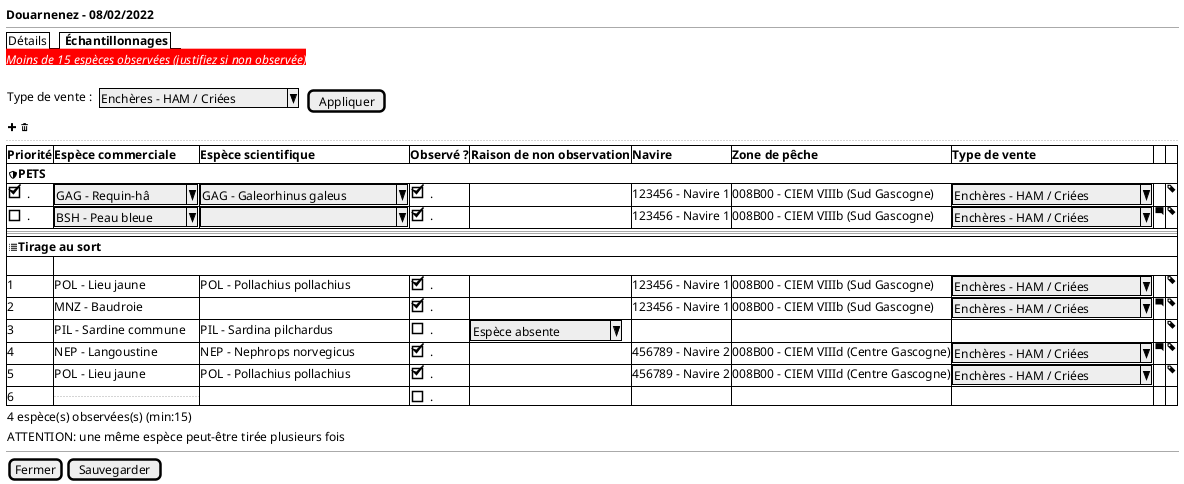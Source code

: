 @startsalt
{
<style>
saltDiagram {
}
</style>

  <b>Douarnenez - 08/02/2022
  --

  {/  Détails | <b> Échantillonnages}
  <back:red><font color=white><i>Moins de 15 espèces observées (justifiez si non observée)
  .
  { Type de vente : | . | ^Enchères - HAM / Criées^ | . | [Appliquer] }
  { <&plus> <&trash> }
  ..
	{#
	    <b>Priorité | <b>Espèce commerciale | <b>Espèce scientifique  | <b>Observé ? | <b>Raison de non observation | <b>Navire | <b>Zone de pêche| <b>Type de vente | . | .
         {
          <&shield><b>PETS
         } | * | * | * | * | * | * | * | * | * | *
        [X]. | ^GAG - Requin-hâ ^ | ^GAG - Galeorhinus galeus^ | [X]. | . | 123456 - Navire 1 | 008B00 - CIEM VIIIb (Sud Gascogne) | ^Enchères - HAM / Criées^ | . | <&tag>
        []. | ^BSH - Peau bleue^ | ^                        ^ | [X]. | . | 123456 - Navire 1 | 008B00 - CIEM VIIIb (Sud Gascogne) | ^Enchères - HAM / Criées^ | <&comment-square> | <&tag>
        == | * | * | * | * | * | * | * | * | * | *
         {
             <&list><b>Tirage au sort

         } | * | * | * | * | * | * | * | * | * | *
        .
        1 | POL - Lieu jaune | POL - Pollachius pollachius | [X]. | . | 123456 - Navire 1 | 008B00 - CIEM VIIIb (Sud Gascogne) | ^Enchères - HAM / Criées^ | . | <&tag>
        2 | MNZ - Baudroie | . |  [X]. | . | 123456 - Navire 1 | 008B00 - CIEM VIIIb (Sud Gascogne) | ^Enchères - HAM / Criées^ | <&comment-square> | <&tag>
        3 | PIL - Sardine commune | PIL - Sardina pilchardus | [ ]. | ^ Espèce absente  ^  | . | . | . | . | <&tag>
        4 | NEP - Langoustine | NEP - Nephrops norvegicus | [X]. | . | 456789 - Navire 2 | 008B00 - CIEM VIIId (Centre Gascogne) | ^Enchères - HAM / Criées^ | <&comment-square> | <&tag>
        5 | POL - Lieu jaune | POL - Pollachius pollachius | [X]. | . | 456789 - Navire 2 | 008B00 - CIEM VIIId (Centre Gascogne) | ^Enchères - HAM / Criées^ | . | <&tag>
        6 | ... | . | [ ] . | . | . | . | . | .

    }
    { 4 espèce(s) observées(s) (min:15)  }

    { ATTENTION: une même espèce peut-être tirée plusieurs fois }
  --


  {
    [Fermer] | [Sauvegarder]
  }
}
@endsalt
